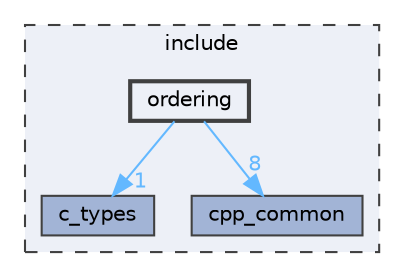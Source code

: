 digraph "ordering"
{
 // LATEX_PDF_SIZE
  bgcolor="transparent";
  edge [fontname=Helvetica,fontsize=10,labelfontname=Helvetica,labelfontsize=10];
  node [fontname=Helvetica,fontsize=10,shape=box,height=0.2,width=0.4];
  compound=true
  subgraph clusterdir_d44c64559bbebec7f509842c48db8b23 {
    graph [ bgcolor="#edf0f7", pencolor="grey25", label="include", fontname=Helvetica,fontsize=10 style="filled,dashed", URL="dir_d44c64559bbebec7f509842c48db8b23.html",tooltip=""]
  dir_d5995d5871f728649bd47ea0d6428e03 [label="c_types", fillcolor="#a2b4d6", color="grey25", style="filled", URL="dir_d5995d5871f728649bd47ea0d6428e03.html",tooltip=""];
  dir_f413d2883acb285bdeb0fac3ae939ed0 [label="cpp_common", fillcolor="#a2b4d6", color="grey25", style="filled", URL="dir_f413d2883acb285bdeb0fac3ae939ed0.html",tooltip=""];
  dir_1fedd997c484f6e4071d6cc34f9a43e3 [label="ordering", fillcolor="#edf0f7", color="grey25", style="filled,bold", URL="dir_1fedd997c484f6e4071d6cc34f9a43e3.html",tooltip=""];
  }
  dir_1fedd997c484f6e4071d6cc34f9a43e3->dir_d5995d5871f728649bd47ea0d6428e03 [headlabel="1", labeldistance=1.5 headhref="dir_000066_000019.html" href="dir_000066_000019.html" color="steelblue1" fontcolor="steelblue1"];
  dir_1fedd997c484f6e4071d6cc34f9a43e3->dir_f413d2883acb285bdeb0fac3ae939ed0 [headlabel="8", labeldistance=1.5 headhref="dir_000066_000036.html" href="dir_000066_000036.html" color="steelblue1" fontcolor="steelblue1"];
}
